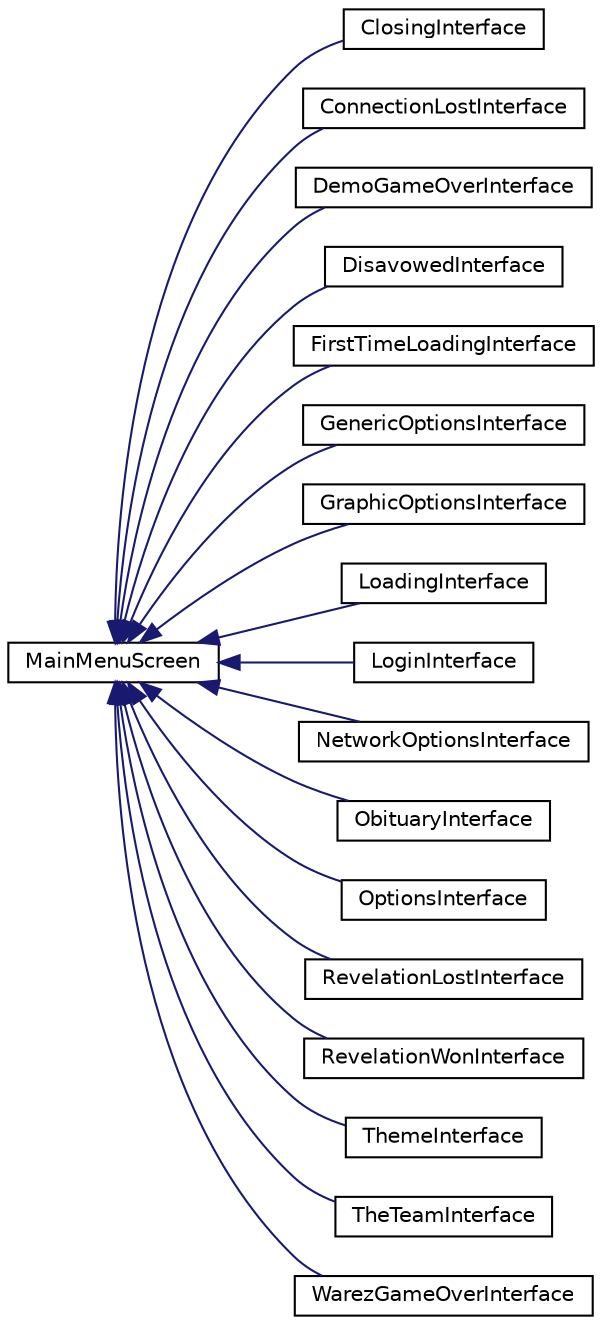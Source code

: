 digraph "Graphical Class Hierarchy"
{
 // LATEX_PDF_SIZE
  edge [fontname="Helvetica",fontsize="10",labelfontname="Helvetica",labelfontsize="10"];
  node [fontname="Helvetica",fontsize="10",shape=record];
  rankdir="LR";
  Node0 [label="MainMenuScreen",height=0.2,width=0.4,color="black", fillcolor="white", style="filled",URL="$classMainMenuScreen.html",tooltip="Main Menu Screen base class."];
  Node0 -> Node1 [dir="back",color="midnightblue",fontsize="10",style="solid",fontname="Helvetica"];
  Node1 [label="ClosingInterface",height=0.2,width=0.4,color="black", fillcolor="white", style="filled",URL="$classClosingInterface.html",tooltip=" "];
  Node0 -> Node2 [dir="back",color="midnightblue",fontsize="10",style="solid",fontname="Helvetica"];
  Node2 [label="ConnectionLostInterface",height=0.2,width=0.4,color="black", fillcolor="white", style="filled",URL="$classConnectionLostInterface.html",tooltip=" "];
  Node0 -> Node3 [dir="back",color="midnightblue",fontsize="10",style="solid",fontname="Helvetica"];
  Node3 [label="DemoGameOverInterface",height=0.2,width=0.4,color="black", fillcolor="white", style="filled",URL="$classDemoGameOverInterface.html",tooltip=" "];
  Node0 -> Node4 [dir="back",color="midnightblue",fontsize="10",style="solid",fontname="Helvetica"];
  Node4 [label="DisavowedInterface",height=0.2,width=0.4,color="black", fillcolor="white", style="filled",URL="$classDisavowedInterface.html",tooltip=" "];
  Node0 -> Node5 [dir="back",color="midnightblue",fontsize="10",style="solid",fontname="Helvetica"];
  Node5 [label="FirstTimeLoadingInterface",height=0.2,width=0.4,color="black", fillcolor="white", style="filled",URL="$classFirstTimeLoadingInterface.html",tooltip=" "];
  Node0 -> Node6 [dir="back",color="midnightblue",fontsize="10",style="solid",fontname="Helvetica"];
  Node6 [label="GenericOptionsInterface",height=0.2,width=0.4,color="black", fillcolor="white", style="filled",URL="$classGenericOptionsInterface.html",tooltip=" "];
  Node0 -> Node7 [dir="back",color="midnightblue",fontsize="10",style="solid",fontname="Helvetica"];
  Node7 [label="GraphicOptionsInterface",height=0.2,width=0.4,color="black", fillcolor="white", style="filled",URL="$classGraphicOptionsInterface.html",tooltip=" "];
  Node0 -> Node8 [dir="back",color="midnightblue",fontsize="10",style="solid",fontname="Helvetica"];
  Node8 [label="LoadingInterface",height=0.2,width=0.4,color="black", fillcolor="white", style="filled",URL="$classLoadingInterface.html",tooltip=" "];
  Node0 -> Node9 [dir="back",color="midnightblue",fontsize="10",style="solid",fontname="Helvetica"];
  Node9 [label="LoginInterface",height=0.2,width=0.4,color="black", fillcolor="white", style="filled",URL="$classLoginInterface.html",tooltip=" "];
  Node0 -> Node10 [dir="back",color="midnightblue",fontsize="10",style="solid",fontname="Helvetica"];
  Node10 [label="NetworkOptionsInterface",height=0.2,width=0.4,color="black", fillcolor="white", style="filled",URL="$classNetworkOptionsInterface.html",tooltip=" "];
  Node0 -> Node11 [dir="back",color="midnightblue",fontsize="10",style="solid",fontname="Helvetica"];
  Node11 [label="ObituaryInterface",height=0.2,width=0.4,color="black", fillcolor="white", style="filled",URL="$classObituaryInterface.html",tooltip=" "];
  Node0 -> Node12 [dir="back",color="midnightblue",fontsize="10",style="solid",fontname="Helvetica"];
  Node12 [label="OptionsInterface",height=0.2,width=0.4,color="black", fillcolor="white", style="filled",URL="$classOptionsInterface.html",tooltip=" "];
  Node0 -> Node13 [dir="back",color="midnightblue",fontsize="10",style="solid",fontname="Helvetica"];
  Node13 [label="RevelationLostInterface",height=0.2,width=0.4,color="black", fillcolor="white", style="filled",URL="$classRevelationLostInterface.html",tooltip=" "];
  Node0 -> Node14 [dir="back",color="midnightblue",fontsize="10",style="solid",fontname="Helvetica"];
  Node14 [label="RevelationWonInterface",height=0.2,width=0.4,color="black", fillcolor="white", style="filled",URL="$classRevelationWonInterface.html",tooltip=" "];
  Node0 -> Node15 [dir="back",color="midnightblue",fontsize="10",style="solid",fontname="Helvetica"];
  Node15 [label="ThemeInterface",height=0.2,width=0.4,color="black", fillcolor="white", style="filled",URL="$classThemeInterface.html",tooltip=" "];
  Node0 -> Node16 [dir="back",color="midnightblue",fontsize="10",style="solid",fontname="Helvetica"];
  Node16 [label="TheTeamInterface",height=0.2,width=0.4,color="black", fillcolor="white", style="filled",URL="$classTheTeamInterface.html",tooltip=" "];
  Node0 -> Node17 [dir="back",color="midnightblue",fontsize="10",style="solid",fontname="Helvetica"];
  Node17 [label="WarezGameOverInterface",height=0.2,width=0.4,color="black", fillcolor="white", style="filled",URL="$classWarezGameOverInterface.html",tooltip="Warez Game Over screen."];
}
